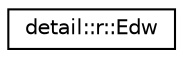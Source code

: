 digraph "Graphical Class Hierarchy"
{
 // LATEX_PDF_SIZE
  edge [fontname="Helvetica",fontsize="10",labelfontname="Helvetica",labelfontsize="10"];
  node [fontname="Helvetica",fontsize="10",shape=record];
  rankdir="LR";
  Node0 [label="detail::r::Edw",height=0.2,width=0.4,color="black", fillcolor="white", style="filled",URL="$structdetail_1_1r_1_1Edw.html",tooltip="Edward."];
}
